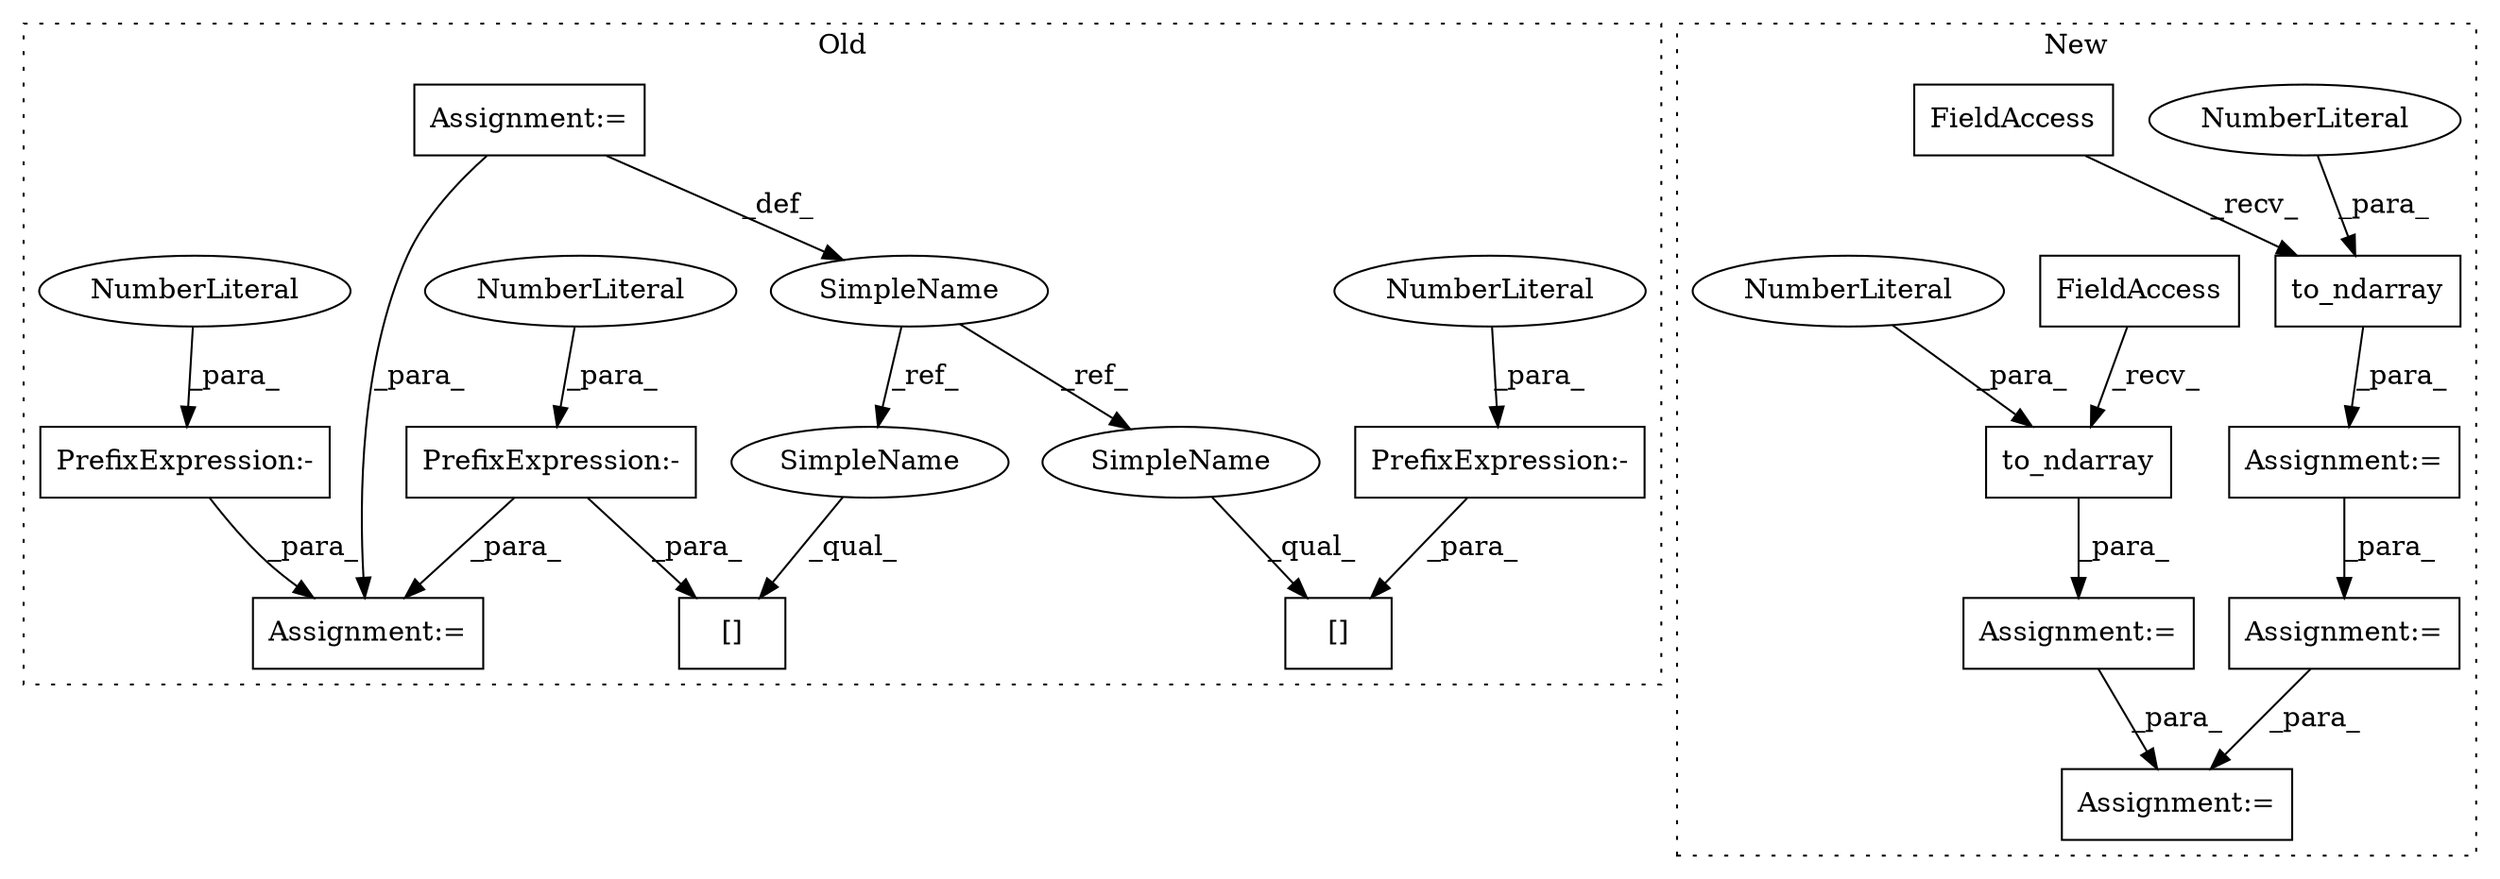 digraph G {
subgraph cluster0 {
1 [label="[]" a="2" s="2265,2275" l="8,1" shape="box"];
9 [label="Assignment:=" a="7" s="2237" l="1" shape="box"];
10 [label="[]" a="2" s="2300,2310" l="8,1" shape="box"];
11 [label="Assignment:=" a="7" s="2372" l="1" shape="box"];
12 [label="SimpleName" a="42" s="2230" l="7" shape="ellipse"];
13 [label="PrefixExpression:-" a="38" s="2273" l="1" shape="box"];
14 [label="NumberLiteral" a="34" s="2274" l="1" shape="ellipse"];
15 [label="PrefixExpression:-" a="38" s="2403" l="1" shape="box"];
16 [label="NumberLiteral" a="34" s="2404" l="1" shape="ellipse"];
17 [label="PrefixExpression:-" a="38" s="2308" l="1" shape="box"];
18 [label="NumberLiteral" a="34" s="2309" l="1" shape="ellipse"];
22 [label="SimpleName" a="42" s="2300" l="7" shape="ellipse"];
23 [label="SimpleName" a="42" s="2265" l="7" shape="ellipse"];
label = "Old";
style="dotted";
}
subgraph cluster1 {
2 [label="to_ndarray" a="32" s="2579,2599" l="11,1" shape="box"];
3 [label="NumberLiteral" a="34" s="2598" l="1" shape="ellipse"];
4 [label="Assignment:=" a="7" s="2560" l="1" shape="box"];
5 [label="FieldAccess" a="22" s="2561" l="9" shape="box"];
6 [label="Assignment:=" a="7" s="2836" l="1" shape="box"];
7 [label="Assignment:=" a="7" s="2613" l="1" shape="box"];
8 [label="Assignment:=" a="7" s="2738" l="1" shape="box"];
19 [label="to_ndarray" a="32" s="2632,2652" l="11,1" shape="box"];
20 [label="NumberLiteral" a="34" s="2651" l="1" shape="ellipse"];
21 [label="FieldAccess" a="22" s="2614" l="9" shape="box"];
label = "New";
style="dotted";
}
2 -> 4 [label="_para_"];
3 -> 2 [label="_para_"];
4 -> 8 [label="_para_"];
5 -> 2 [label="_recv_"];
7 -> 6 [label="_para_"];
8 -> 6 [label="_para_"];
9 -> 11 [label="_para_"];
9 -> 12 [label="_def_"];
12 -> 22 [label="_ref_"];
12 -> 23 [label="_ref_"];
13 -> 11 [label="_para_"];
13 -> 1 [label="_para_"];
14 -> 13 [label="_para_"];
15 -> 11 [label="_para_"];
16 -> 15 [label="_para_"];
17 -> 10 [label="_para_"];
18 -> 17 [label="_para_"];
19 -> 7 [label="_para_"];
20 -> 19 [label="_para_"];
21 -> 19 [label="_recv_"];
22 -> 10 [label="_qual_"];
23 -> 1 [label="_qual_"];
}
